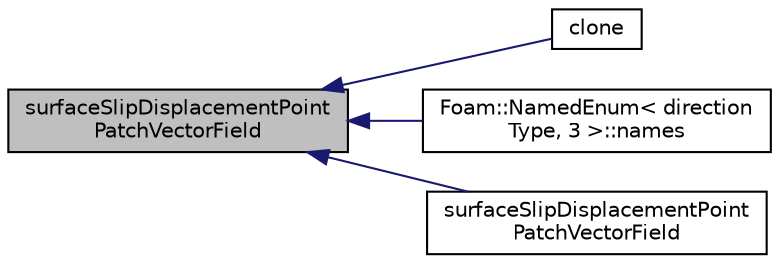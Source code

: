 digraph "surfaceSlipDisplacementPointPatchVectorField"
{
  bgcolor="transparent";
  edge [fontname="Helvetica",fontsize="10",labelfontname="Helvetica",labelfontsize="10"];
  node [fontname="Helvetica",fontsize="10",shape=record];
  rankdir="LR";
  Node1 [label="surfaceSlipDisplacementPoint\lPatchVectorField",height=0.2,width=0.4,color="black", fillcolor="grey75", style="filled", fontcolor="black"];
  Node1 -> Node2 [dir="back",color="midnightblue",fontsize="10",style="solid",fontname="Helvetica"];
  Node2 [label="clone",height=0.2,width=0.4,color="black",URL="$a24537.html#a6a62b42218a2c0f82eac2399e6463f69",tooltip="Construct and return a clone. "];
  Node1 -> Node3 [dir="back",color="midnightblue",fontsize="10",style="solid",fontname="Helvetica"];
  Node3 [label="Foam::NamedEnum\< direction\lType, 3 \>::names",height=0.2,width=0.4,color="black",URL="$a27113.html#a7350da3a0edd92cd11e6c479c9967dc8"];
  Node1 -> Node4 [dir="back",color="midnightblue",fontsize="10",style="solid",fontname="Helvetica"];
  Node4 [label="surfaceSlipDisplacementPoint\lPatchVectorField",height=0.2,width=0.4,color="black",URL="$a24537.html#a40b1f8bb5758fc41fe21fddff215fce9",tooltip="Construct from patch, internal field and dictionary. "];
}
